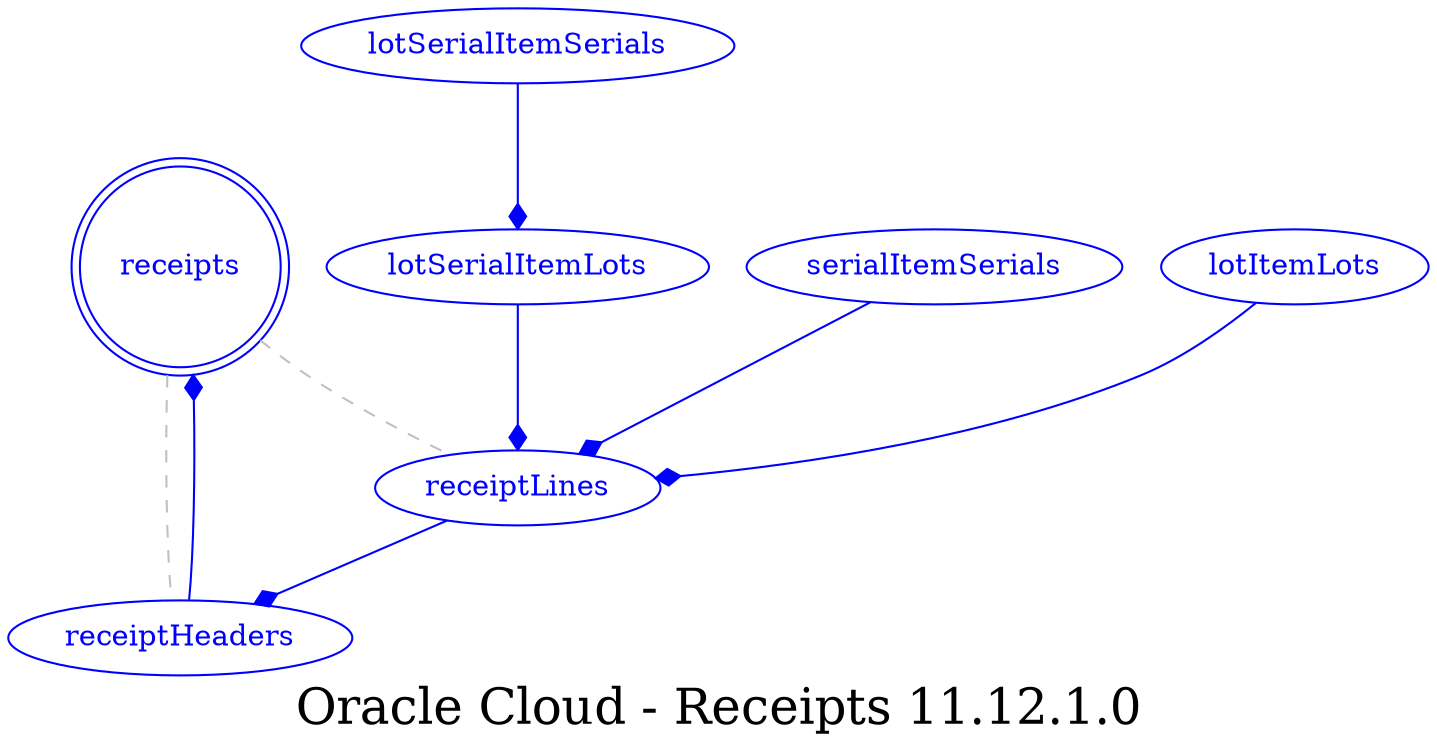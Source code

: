 digraph LexiconGraph {
graph[label="Oracle Cloud - Receipts 11.12.1.0", fontsize=24]
splines=true
"receipts" [color=blue, fontcolor=blue, shape=doublecircle]
"receiptHeaders" -> "receipts" [color=blue, fontcolor=blue, arrowhead=diamond, arrowtail=none]
"receiptHeaders" [color=blue, fontcolor=blue, shape=ellipse]
"receipts" -> "receiptHeaders" [color=grey, fontcolor=grey, arrowhead=none, arrowtail=none, style=dashed]
"receiptLines" -> "receiptHeaders" [color=blue, fontcolor=blue, arrowhead=diamond, arrowtail=none]
"receiptLines" [color=blue, fontcolor=blue, shape=ellipse]
"receipts" -> "receiptLines" [color=grey, fontcolor=grey, arrowhead=none, arrowtail=none, style=dashed]
"lotSerialItemLots" -> "receiptLines" [color=blue, fontcolor=blue, arrowhead=diamond, arrowtail=none]
"lotSerialItemLots" [color=blue, fontcolor=blue, shape=ellipse]
"lotSerialItemSerials" -> "lotSerialItemLots" [color=blue, fontcolor=blue, arrowhead=diamond, arrowtail=none]
"lotSerialItemSerials" [color=blue, fontcolor=blue, shape=ellipse]
"serialItemSerials" -> "receiptLines" [color=blue, fontcolor=blue, arrowhead=diamond, arrowtail=none]
"serialItemSerials" [color=blue, fontcolor=blue, shape=ellipse]
"lotItemLots" -> "receiptLines" [color=blue, fontcolor=blue, arrowhead=diamond, arrowtail=none]
"lotItemLots" [color=blue, fontcolor=blue, shape=ellipse]
}
